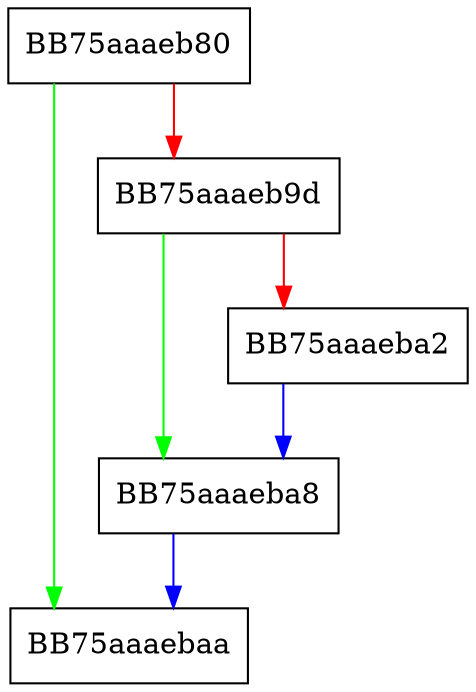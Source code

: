 digraph GetDeviceInformation {
  node [shape="box"];
  graph [splines=ortho];
  BB75aaaeb80 -> BB75aaaebaa [color="green"];
  BB75aaaeb80 -> BB75aaaeb9d [color="red"];
  BB75aaaeb9d -> BB75aaaeba8 [color="green"];
  BB75aaaeb9d -> BB75aaaeba2 [color="red"];
  BB75aaaeba2 -> BB75aaaeba8 [color="blue"];
  BB75aaaeba8 -> BB75aaaebaa [color="blue"];
}